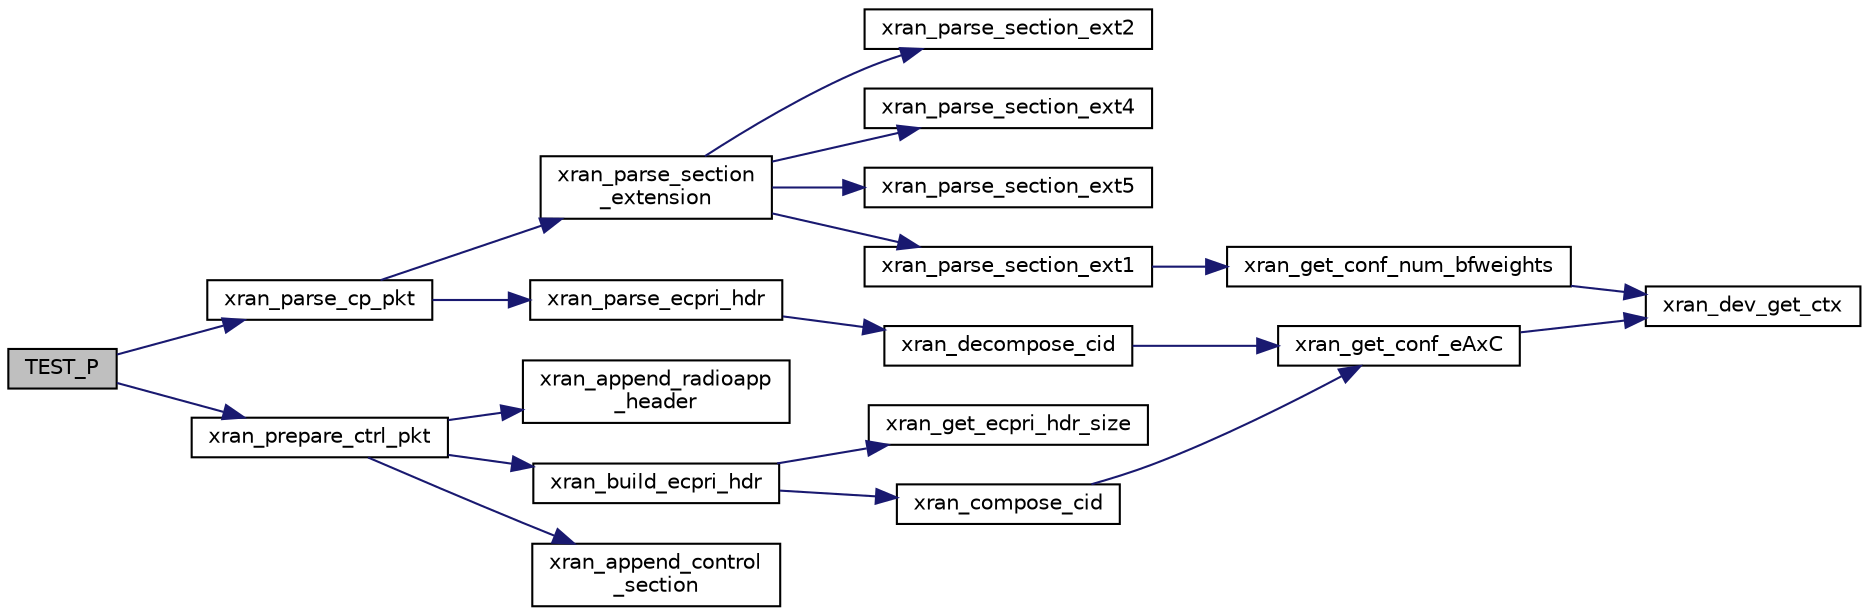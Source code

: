 digraph "TEST_P"
{
 // LATEX_PDF_SIZE
  edge [fontname="Helvetica",fontsize="10",labelfontname="Helvetica",labelfontsize="10"];
  node [fontname="Helvetica",fontsize="10",shape=record];
  rankdir="LR";
  Node1 [label="TEST_P",height=0.2,width=0.4,color="black", fillcolor="grey75", style="filled", fontcolor="black",tooltip=" "];
  Node1 -> Node2 [color="midnightblue",fontsize="10",style="solid",fontname="Helvetica"];
  Node2 [label="xran_parse_cp_pkt",height=0.2,width=0.4,color="black", fillcolor="white", style="filled",URL="$xran__cp__api_8h.html#a38c83cd67a7265920f3bd0b36510f713",tooltip="Parse a C-Plane packet (for RU emulation) Transport layer fragmentation is not supported."];
  Node2 -> Node3 [color="midnightblue",fontsize="10",style="solid",fontname="Helvetica"];
  Node3 [label="xran_parse_ecpri_hdr",height=0.2,width=0.4,color="black", fillcolor="white", style="filled",URL="$xran__transport_8h.html#ad199c3f4bfa018f5d0846471206217d1",tooltip="Parse ECPRI header."];
  Node3 -> Node4 [color="midnightblue",fontsize="10",style="solid",fontname="Helvetica"];
  Node4 [label="xran_decompose_cid",height=0.2,width=0.4,color="black", fillcolor="white", style="filled",URL="$xran__transport_8c.html#ab08a85b6527f45a9ba22d25061a96a3c",tooltip="Decompose ecpriRtcid/ecpriPcid."];
  Node4 -> Node5 [color="midnightblue",fontsize="10",style="solid",fontname="Helvetica"];
  Node5 [label="xran_get_conf_eAxC",height=0.2,width=0.4,color="black", fillcolor="white", style="filled",URL="$xran__common_8h.html#a761e3947dcc547008a12a9cca10b1ea0",tooltip="Get the configuration of eAxC ID."];
  Node5 -> Node6 [color="midnightblue",fontsize="10",style="solid",fontname="Helvetica"];
  Node6 [label="xran_dev_get_ctx",height=0.2,width=0.4,color="black", fillcolor="white", style="filled",URL="$xran__main_8c.html#aa09e72e94d2a1d891e86f4c09b0f8b21",tooltip=" "];
  Node2 -> Node7 [color="midnightblue",fontsize="10",style="solid",fontname="Helvetica"];
  Node7 [label="xran_parse_section\l_extension",height=0.2,width=0.4,color="black", fillcolor="white", style="filled",URL="$xran__cp__api_8c.html#a9d4ed2d1226eb004597b69dfd86c7c93",tooltip=" "];
  Node7 -> Node8 [color="midnightblue",fontsize="10",style="solid",fontname="Helvetica"];
  Node8 [label="xran_parse_section_ext1",height=0.2,width=0.4,color="black", fillcolor="white", style="filled",URL="$xran__cp__api_8c.html#aaa0c6012a36b539f8880c45ac909c331",tooltip=" "];
  Node8 -> Node9 [color="midnightblue",fontsize="10",style="solid",fontname="Helvetica"];
  Node9 [label="xran_get_conf_num_bfweights",height=0.2,width=0.4,color="black", fillcolor="white", style="filled",URL="$xran__common_8h.html#ad749041bcf50616bac96e4d13b661272",tooltip="Get the configuration of the total number of beamforming weights on RU."];
  Node9 -> Node6 [color="midnightblue",fontsize="10",style="solid",fontname="Helvetica"];
  Node7 -> Node10 [color="midnightblue",fontsize="10",style="solid",fontname="Helvetica"];
  Node10 [label="xran_parse_section_ext2",height=0.2,width=0.4,color="black", fillcolor="white", style="filled",URL="$xran__cp__api_8c.html#af3d96c5ccff84bf6a444f260f58a49f2",tooltip=" "];
  Node7 -> Node11 [color="midnightblue",fontsize="10",style="solid",fontname="Helvetica"];
  Node11 [label="xran_parse_section_ext4",height=0.2,width=0.4,color="black", fillcolor="white", style="filled",URL="$xran__cp__api_8c.html#ad4a3ae88412a933d953fc0f8ae9bb352",tooltip=" "];
  Node7 -> Node12 [color="midnightblue",fontsize="10",style="solid",fontname="Helvetica"];
  Node12 [label="xran_parse_section_ext5",height=0.2,width=0.4,color="black", fillcolor="white", style="filled",URL="$xran__cp__api_8c.html#af03e99a3b1e9498ca15458e0440c12a1",tooltip=" "];
  Node1 -> Node13 [color="midnightblue",fontsize="10",style="solid",fontname="Helvetica"];
  Node13 [label="xran_prepare_ctrl_pkt",height=0.2,width=0.4,color="black", fillcolor="white", style="filled",URL="$xran__cp__api_8h.html#af9eb550e92ea270af41b4b6bcda363db",tooltip="Create a C-Plane packet Transport layer fragmentation is not supported."];
  Node13 -> Node14 [color="midnightblue",fontsize="10",style="solid",fontname="Helvetica"];
  Node14 [label="xran_append_control\l_section",height=0.2,width=0.4,color="black", fillcolor="white", style="filled",URL="$xran__cp__api_8c.html#ad50ae862f0707dab5e7b8e6a774fd225",tooltip="add sections to C-Plane packet Section type 1 and 3 are supported."];
  Node13 -> Node15 [color="midnightblue",fontsize="10",style="solid",fontname="Helvetica"];
  Node15 [label="xran_append_radioapp\l_header",height=0.2,width=0.4,color="black", fillcolor="white", style="filled",URL="$xran__cp__api_8c.html#a1261c107d1103c8bd1b3376db4aa7951",tooltip="add a radio application header in a C-Plane packet"];
  Node13 -> Node16 [color="midnightblue",fontsize="10",style="solid",fontname="Helvetica"];
  Node16 [label="xran_build_ecpri_hdr",height=0.2,width=0.4,color="black", fillcolor="white", style="filled",URL="$xran__transport_8h.html#aa21387dfaba47c2046d4a05f50cfc768",tooltip="Build ECPRI header and returns added length."];
  Node16 -> Node17 [color="midnightblue",fontsize="10",style="solid",fontname="Helvetica"];
  Node17 [label="xran_compose_cid",height=0.2,width=0.4,color="black", fillcolor="white", style="filled",URL="$xran__transport_8c.html#ae834080139ba785f1a3ac5781bf2ec88",tooltip="Compose ecpriRtcid/ecpriPcid."];
  Node17 -> Node5 [color="midnightblue",fontsize="10",style="solid",fontname="Helvetica"];
  Node16 -> Node18 [color="midnightblue",fontsize="10",style="solid",fontname="Helvetica"];
  Node18 [label="xran_get_ecpri_hdr_size",height=0.2,width=0.4,color="black", fillcolor="white", style="filled",URL="$xran__transport_8c.html#a0f378609208ec66467c58f0702ced85c",tooltip="return eCPRI header size without eCPRI common header"];
}
